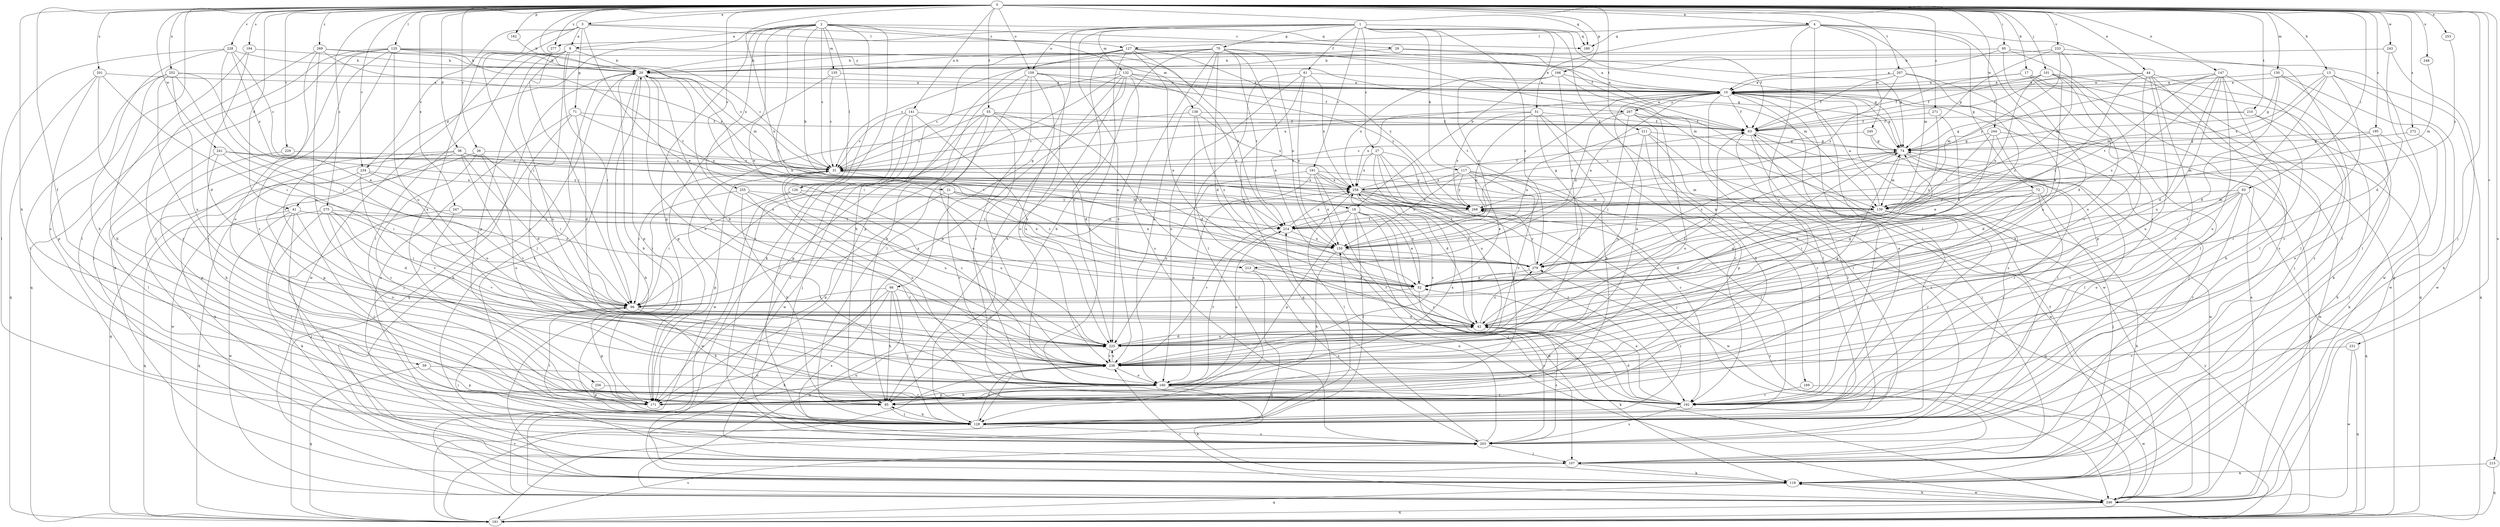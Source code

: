 strict digraph  {
0;
1;
2;
3;
4;
8;
10;
13;
17;
18;
20;
21;
26;
27;
29;
31;
36;
41;
42;
44;
51;
52;
55;
59;
61;
63;
66;
70;
71;
72;
74;
85;
93;
95;
96;
101;
107;
117;
118;
125;
126;
127;
128;
130;
132;
135;
138;
139;
141;
147;
150;
159;
160;
162;
166;
169;
171;
180;
181;
191;
192;
194;
195;
201;
203;
207;
210;
211;
213;
214;
215;
225;
228;
229;
231;
233;
234;
236;
241;
243;
244;
245;
246;
247;
248;
252;
253;
255;
256;
258;
267;
268;
269;
271;
272;
275;
277;
279;
0 -> 3  [label=a];
0 -> 4  [label=a];
0 -> 13  [label=b];
0 -> 17  [label=b];
0 -> 21  [label=c];
0 -> 26  [label=c];
0 -> 36  [label=d];
0 -> 41  [label=d];
0 -> 44  [label=e];
0 -> 55  [label=f];
0 -> 59  [label=f];
0 -> 85  [label=h];
0 -> 93  [label=i];
0 -> 95  [label=i];
0 -> 101  [label=j];
0 -> 107  [label=j];
0 -> 125  [label=l];
0 -> 130  [label=m];
0 -> 141  [label=n];
0 -> 147  [label=n];
0 -> 150  [label=n];
0 -> 159  [label=o];
0 -> 162  [label=p];
0 -> 166  [label=p];
0 -> 180  [label=q];
0 -> 194  [label=s];
0 -> 195  [label=s];
0 -> 201  [label=s];
0 -> 203  [label=s];
0 -> 207  [label=t];
0 -> 210  [label=t];
0 -> 211  [label=t];
0 -> 215  [label=u];
0 -> 228  [label=v];
0 -> 229  [label=v];
0 -> 231  [label=v];
0 -> 233  [label=v];
0 -> 234  [label=v];
0 -> 241  [label=w];
0 -> 243  [label=w];
0 -> 244  [label=w];
0 -> 247  [label=x];
0 -> 248  [label=x];
0 -> 252  [label=x];
0 -> 253  [label=x];
0 -> 267  [label=y];
0 -> 269  [label=z];
0 -> 271  [label=z];
0 -> 272  [label=z];
0 -> 275  [label=z];
0 -> 277  [label=z];
1 -> 27  [label=c];
1 -> 51  [label=e];
1 -> 61  [label=f];
1 -> 63  [label=f];
1 -> 66  [label=g];
1 -> 70  [label=g];
1 -> 117  [label=k];
1 -> 132  [label=m];
1 -> 159  [label=o];
1 -> 169  [label=p];
1 -> 180  [label=q];
1 -> 191  [label=r];
1 -> 213  [label=t];
1 -> 225  [label=u];
1 -> 277  [label=z];
1 -> 279  [label=z];
2 -> 8  [label=a];
2 -> 18  [label=b];
2 -> 29  [label=c];
2 -> 31  [label=c];
2 -> 41  [label=d];
2 -> 52  [label=e];
2 -> 118  [label=k];
2 -> 126  [label=l];
2 -> 135  [label=m];
2 -> 138  [label=m];
2 -> 171  [label=p];
2 -> 180  [label=q];
2 -> 203  [label=s];
2 -> 213  [label=t];
2 -> 255  [label=x];
3 -> 8  [label=a];
3 -> 52  [label=e];
3 -> 63  [label=f];
3 -> 71  [label=g];
3 -> 96  [label=i];
3 -> 127  [label=l];
3 -> 234  [label=v];
3 -> 256  [label=x];
4 -> 18  [label=b];
4 -> 72  [label=g];
4 -> 127  [label=l];
4 -> 128  [label=l];
4 -> 139  [label=m];
4 -> 180  [label=q];
4 -> 181  [label=q];
4 -> 192  [label=r];
4 -> 236  [label=v];
4 -> 245  [label=w];
8 -> 20  [label=b];
8 -> 74  [label=g];
8 -> 96  [label=i];
8 -> 128  [label=l];
8 -> 160  [label=o];
8 -> 171  [label=p];
8 -> 192  [label=r];
8 -> 246  [label=w];
10 -> 63  [label=f];
10 -> 74  [label=g];
10 -> 107  [label=j];
10 -> 128  [label=l];
10 -> 192  [label=r];
10 -> 203  [label=s];
10 -> 214  [label=t];
10 -> 267  [label=y];
13 -> 10  [label=a];
13 -> 139  [label=m];
13 -> 181  [label=q];
13 -> 192  [label=r];
13 -> 236  [label=v];
13 -> 246  [label=w];
13 -> 258  [label=x];
17 -> 10  [label=a];
17 -> 63  [label=f];
17 -> 107  [label=j];
17 -> 128  [label=l];
17 -> 181  [label=q];
18 -> 52  [label=e];
18 -> 107  [label=j];
18 -> 128  [label=l];
18 -> 171  [label=p];
18 -> 192  [label=r];
18 -> 214  [label=t];
18 -> 236  [label=v];
18 -> 246  [label=w];
20 -> 10  [label=a];
20 -> 118  [label=k];
20 -> 128  [label=l];
20 -> 160  [label=o];
20 -> 171  [label=p];
20 -> 181  [label=q];
20 -> 203  [label=s];
20 -> 225  [label=u];
20 -> 236  [label=v];
21 -> 150  [label=n];
21 -> 171  [label=p];
21 -> 236  [label=v];
21 -> 268  [label=y];
21 -> 279  [label=z];
26 -> 31  [label=c];
26 -> 96  [label=i];
26 -> 160  [label=o];
26 -> 192  [label=r];
26 -> 246  [label=w];
27 -> 31  [label=c];
27 -> 42  [label=d];
27 -> 107  [label=j];
27 -> 171  [label=p];
27 -> 225  [label=u];
27 -> 258  [label=x];
27 -> 268  [label=y];
29 -> 10  [label=a];
29 -> 20  [label=b];
29 -> 74  [label=g];
31 -> 10  [label=a];
31 -> 52  [label=e];
31 -> 96  [label=i];
31 -> 160  [label=o];
31 -> 171  [label=p];
31 -> 258  [label=x];
36 -> 31  [label=c];
36 -> 42  [label=d];
36 -> 118  [label=k];
36 -> 171  [label=p];
36 -> 181  [label=q];
36 -> 214  [label=t];
36 -> 236  [label=v];
41 -> 107  [label=j];
41 -> 118  [label=k];
41 -> 128  [label=l];
41 -> 181  [label=q];
41 -> 214  [label=t];
41 -> 246  [label=w];
42 -> 74  [label=g];
42 -> 118  [label=k];
42 -> 203  [label=s];
42 -> 225  [label=u];
42 -> 279  [label=z];
44 -> 10  [label=a];
44 -> 63  [label=f];
44 -> 118  [label=k];
44 -> 128  [label=l];
44 -> 160  [label=o];
44 -> 192  [label=r];
44 -> 236  [label=v];
44 -> 279  [label=z];
51 -> 63  [label=f];
51 -> 85  [label=h];
51 -> 150  [label=n];
51 -> 192  [label=r];
51 -> 236  [label=v];
51 -> 258  [label=x];
51 -> 268  [label=y];
52 -> 96  [label=i];
52 -> 203  [label=s];
52 -> 258  [label=x];
55 -> 31  [label=c];
55 -> 42  [label=d];
55 -> 52  [label=e];
55 -> 63  [label=f];
55 -> 160  [label=o];
55 -> 171  [label=p];
55 -> 236  [label=v];
55 -> 246  [label=w];
59 -> 160  [label=o];
59 -> 171  [label=p];
59 -> 181  [label=q];
61 -> 10  [label=a];
61 -> 128  [label=l];
61 -> 150  [label=n];
61 -> 160  [label=o];
61 -> 181  [label=q];
61 -> 258  [label=x];
63 -> 74  [label=g];
63 -> 107  [label=j];
63 -> 128  [label=l];
63 -> 203  [label=s];
63 -> 246  [label=w];
66 -> 85  [label=h];
66 -> 96  [label=i];
66 -> 118  [label=k];
66 -> 128  [label=l];
66 -> 203  [label=s];
66 -> 225  [label=u];
66 -> 246  [label=w];
70 -> 20  [label=b];
70 -> 31  [label=c];
70 -> 42  [label=d];
70 -> 52  [label=e];
70 -> 85  [label=h];
70 -> 139  [label=m];
70 -> 150  [label=n];
70 -> 160  [label=o];
70 -> 203  [label=s];
70 -> 214  [label=t];
71 -> 42  [label=d];
71 -> 63  [label=f];
71 -> 107  [label=j];
71 -> 203  [label=s];
71 -> 268  [label=y];
72 -> 52  [label=e];
72 -> 96  [label=i];
72 -> 107  [label=j];
72 -> 192  [label=r];
72 -> 236  [label=v];
72 -> 268  [label=y];
74 -> 31  [label=c];
74 -> 52  [label=e];
74 -> 128  [label=l];
74 -> 139  [label=m];
74 -> 192  [label=r];
74 -> 279  [label=z];
85 -> 128  [label=l];
93 -> 52  [label=e];
93 -> 139  [label=m];
93 -> 160  [label=o];
93 -> 181  [label=q];
93 -> 192  [label=r];
93 -> 236  [label=v];
93 -> 268  [label=y];
95 -> 10  [label=a];
95 -> 20  [label=b];
95 -> 42  [label=d];
95 -> 203  [label=s];
95 -> 246  [label=w];
96 -> 42  [label=d];
96 -> 85  [label=h];
96 -> 128  [label=l];
96 -> 171  [label=p];
96 -> 258  [label=x];
101 -> 10  [label=a];
101 -> 52  [label=e];
101 -> 63  [label=f];
101 -> 150  [label=n];
101 -> 171  [label=p];
101 -> 203  [label=s];
101 -> 225  [label=u];
107 -> 96  [label=i];
107 -> 118  [label=k];
117 -> 52  [label=e];
117 -> 128  [label=l];
117 -> 150  [label=n];
117 -> 192  [label=r];
117 -> 236  [label=v];
117 -> 258  [label=x];
117 -> 268  [label=y];
118 -> 20  [label=b];
118 -> 63  [label=f];
118 -> 181  [label=q];
118 -> 246  [label=w];
125 -> 20  [label=b];
125 -> 31  [label=c];
125 -> 107  [label=j];
125 -> 118  [label=k];
125 -> 139  [label=m];
125 -> 181  [label=q];
125 -> 192  [label=r];
125 -> 214  [label=t];
125 -> 225  [label=u];
125 -> 236  [label=v];
126 -> 96  [label=i];
126 -> 225  [label=u];
126 -> 246  [label=w];
126 -> 268  [label=y];
127 -> 20  [label=b];
127 -> 52  [label=e];
127 -> 74  [label=g];
127 -> 85  [label=h];
127 -> 139  [label=m];
127 -> 171  [label=p];
127 -> 192  [label=r];
127 -> 214  [label=t];
127 -> 225  [label=u];
127 -> 268  [label=y];
128 -> 20  [label=b];
128 -> 85  [label=h];
128 -> 203  [label=s];
128 -> 236  [label=v];
128 -> 279  [label=z];
130 -> 10  [label=a];
130 -> 42  [label=d];
130 -> 74  [label=g];
130 -> 128  [label=l];
130 -> 246  [label=w];
132 -> 10  [label=a];
132 -> 31  [label=c];
132 -> 63  [label=f];
132 -> 85  [label=h];
132 -> 96  [label=i];
132 -> 128  [label=l];
132 -> 150  [label=n];
132 -> 171  [label=p];
132 -> 236  [label=v];
135 -> 10  [label=a];
135 -> 31  [label=c];
135 -> 171  [label=p];
138 -> 42  [label=d];
138 -> 63  [label=f];
138 -> 246  [label=w];
138 -> 258  [label=x];
138 -> 279  [label=z];
139 -> 10  [label=a];
139 -> 31  [label=c];
139 -> 42  [label=d];
139 -> 118  [label=k];
139 -> 160  [label=o];
139 -> 192  [label=r];
139 -> 214  [label=t];
141 -> 31  [label=c];
141 -> 63  [label=f];
141 -> 107  [label=j];
141 -> 128  [label=l];
141 -> 203  [label=s];
141 -> 225  [label=u];
147 -> 10  [label=a];
147 -> 42  [label=d];
147 -> 128  [label=l];
147 -> 139  [label=m];
147 -> 160  [label=o];
147 -> 192  [label=r];
147 -> 214  [label=t];
147 -> 225  [label=u];
147 -> 279  [label=z];
150 -> 10  [label=a];
150 -> 85  [label=h];
150 -> 246  [label=w];
150 -> 279  [label=z];
159 -> 10  [label=a];
159 -> 85  [label=h];
159 -> 128  [label=l];
159 -> 160  [label=o];
159 -> 192  [label=r];
159 -> 236  [label=v];
159 -> 268  [label=y];
160 -> 85  [label=h];
160 -> 118  [label=k];
160 -> 171  [label=p];
160 -> 192  [label=r];
160 -> 214  [label=t];
160 -> 258  [label=x];
162 -> 20  [label=b];
166 -> 10  [label=a];
166 -> 150  [label=n];
166 -> 246  [label=w];
166 -> 258  [label=x];
166 -> 279  [label=z];
169 -> 192  [label=r];
169 -> 246  [label=w];
171 -> 225  [label=u];
181 -> 74  [label=g];
181 -> 203  [label=s];
181 -> 236  [label=v];
181 -> 268  [label=y];
191 -> 42  [label=d];
191 -> 139  [label=m];
191 -> 150  [label=n];
191 -> 160  [label=o];
191 -> 192  [label=r];
191 -> 225  [label=u];
191 -> 258  [label=x];
192 -> 10  [label=a];
192 -> 42  [label=d];
192 -> 52  [label=e];
192 -> 203  [label=s];
194 -> 20  [label=b];
194 -> 42  [label=d];
194 -> 128  [label=l];
195 -> 74  [label=g];
195 -> 118  [label=k];
195 -> 139  [label=m];
195 -> 160  [label=o];
201 -> 10  [label=a];
201 -> 96  [label=i];
201 -> 171  [label=p];
201 -> 181  [label=q];
201 -> 192  [label=r];
203 -> 107  [label=j];
203 -> 150  [label=n];
203 -> 214  [label=t];
207 -> 10  [label=a];
207 -> 63  [label=f];
207 -> 225  [label=u];
207 -> 268  [label=y];
207 -> 279  [label=z];
210 -> 63  [label=f];
210 -> 74  [label=g];
210 -> 85  [label=h];
210 -> 118  [label=k];
211 -> 74  [label=g];
211 -> 150  [label=n];
211 -> 171  [label=p];
211 -> 192  [label=r];
211 -> 225  [label=u];
211 -> 246  [label=w];
213 -> 52  [label=e];
213 -> 181  [label=q];
213 -> 203  [label=s];
214 -> 150  [label=n];
214 -> 160  [label=o];
214 -> 258  [label=x];
215 -> 118  [label=k];
215 -> 181  [label=q];
225 -> 42  [label=d];
225 -> 63  [label=f];
225 -> 74  [label=g];
225 -> 236  [label=v];
228 -> 20  [label=b];
228 -> 31  [label=c];
228 -> 85  [label=h];
228 -> 96  [label=i];
228 -> 128  [label=l];
228 -> 258  [label=x];
229 -> 31  [label=c];
229 -> 171  [label=p];
231 -> 181  [label=q];
231 -> 236  [label=v];
231 -> 246  [label=w];
233 -> 20  [label=b];
233 -> 74  [label=g];
233 -> 128  [label=l];
233 -> 139  [label=m];
233 -> 268  [label=y];
234 -> 107  [label=j];
234 -> 225  [label=u];
234 -> 236  [label=v];
234 -> 258  [label=x];
236 -> 10  [label=a];
236 -> 20  [label=b];
236 -> 31  [label=c];
236 -> 74  [label=g];
236 -> 128  [label=l];
236 -> 160  [label=o];
236 -> 225  [label=u];
241 -> 31  [label=c];
241 -> 85  [label=h];
241 -> 96  [label=i];
241 -> 128  [label=l];
241 -> 268  [label=y];
243 -> 20  [label=b];
243 -> 42  [label=d];
243 -> 118  [label=k];
244 -> 42  [label=d];
244 -> 52  [label=e];
244 -> 74  [label=g];
244 -> 214  [label=t];
244 -> 246  [label=w];
245 -> 31  [label=c];
245 -> 74  [label=g];
245 -> 128  [label=l];
246 -> 10  [label=a];
246 -> 118  [label=k];
246 -> 181  [label=q];
246 -> 236  [label=v];
246 -> 268  [label=y];
247 -> 107  [label=j];
247 -> 150  [label=n];
247 -> 214  [label=t];
247 -> 236  [label=v];
248 -> 139  [label=m];
252 -> 10  [label=a];
252 -> 52  [label=e];
252 -> 85  [label=h];
252 -> 96  [label=i];
252 -> 128  [label=l];
252 -> 192  [label=r];
252 -> 225  [label=u];
253 -> 268  [label=y];
255 -> 85  [label=h];
255 -> 96  [label=i];
255 -> 139  [label=m];
255 -> 192  [label=r];
255 -> 225  [label=u];
256 -> 171  [label=p];
256 -> 192  [label=r];
258 -> 63  [label=f];
258 -> 74  [label=g];
258 -> 128  [label=l];
258 -> 139  [label=m];
258 -> 181  [label=q];
258 -> 192  [label=r];
258 -> 236  [label=v];
258 -> 246  [label=w];
258 -> 268  [label=y];
267 -> 10  [label=a];
267 -> 31  [label=c];
267 -> 63  [label=f];
267 -> 85  [label=h];
267 -> 96  [label=i];
267 -> 128  [label=l];
267 -> 150  [label=n];
267 -> 160  [label=o];
268 -> 214  [label=t];
269 -> 20  [label=b];
269 -> 31  [label=c];
269 -> 128  [label=l];
269 -> 160  [label=o];
269 -> 225  [label=u];
269 -> 258  [label=x];
271 -> 52  [label=e];
271 -> 63  [label=f];
271 -> 279  [label=z];
272 -> 74  [label=g];
272 -> 107  [label=j];
275 -> 42  [label=d];
275 -> 96  [label=i];
275 -> 128  [label=l];
275 -> 160  [label=o];
275 -> 181  [label=q];
275 -> 214  [label=t];
275 -> 279  [label=z];
277 -> 96  [label=i];
279 -> 20  [label=b];
279 -> 52  [label=e];
279 -> 268  [label=y];
}
